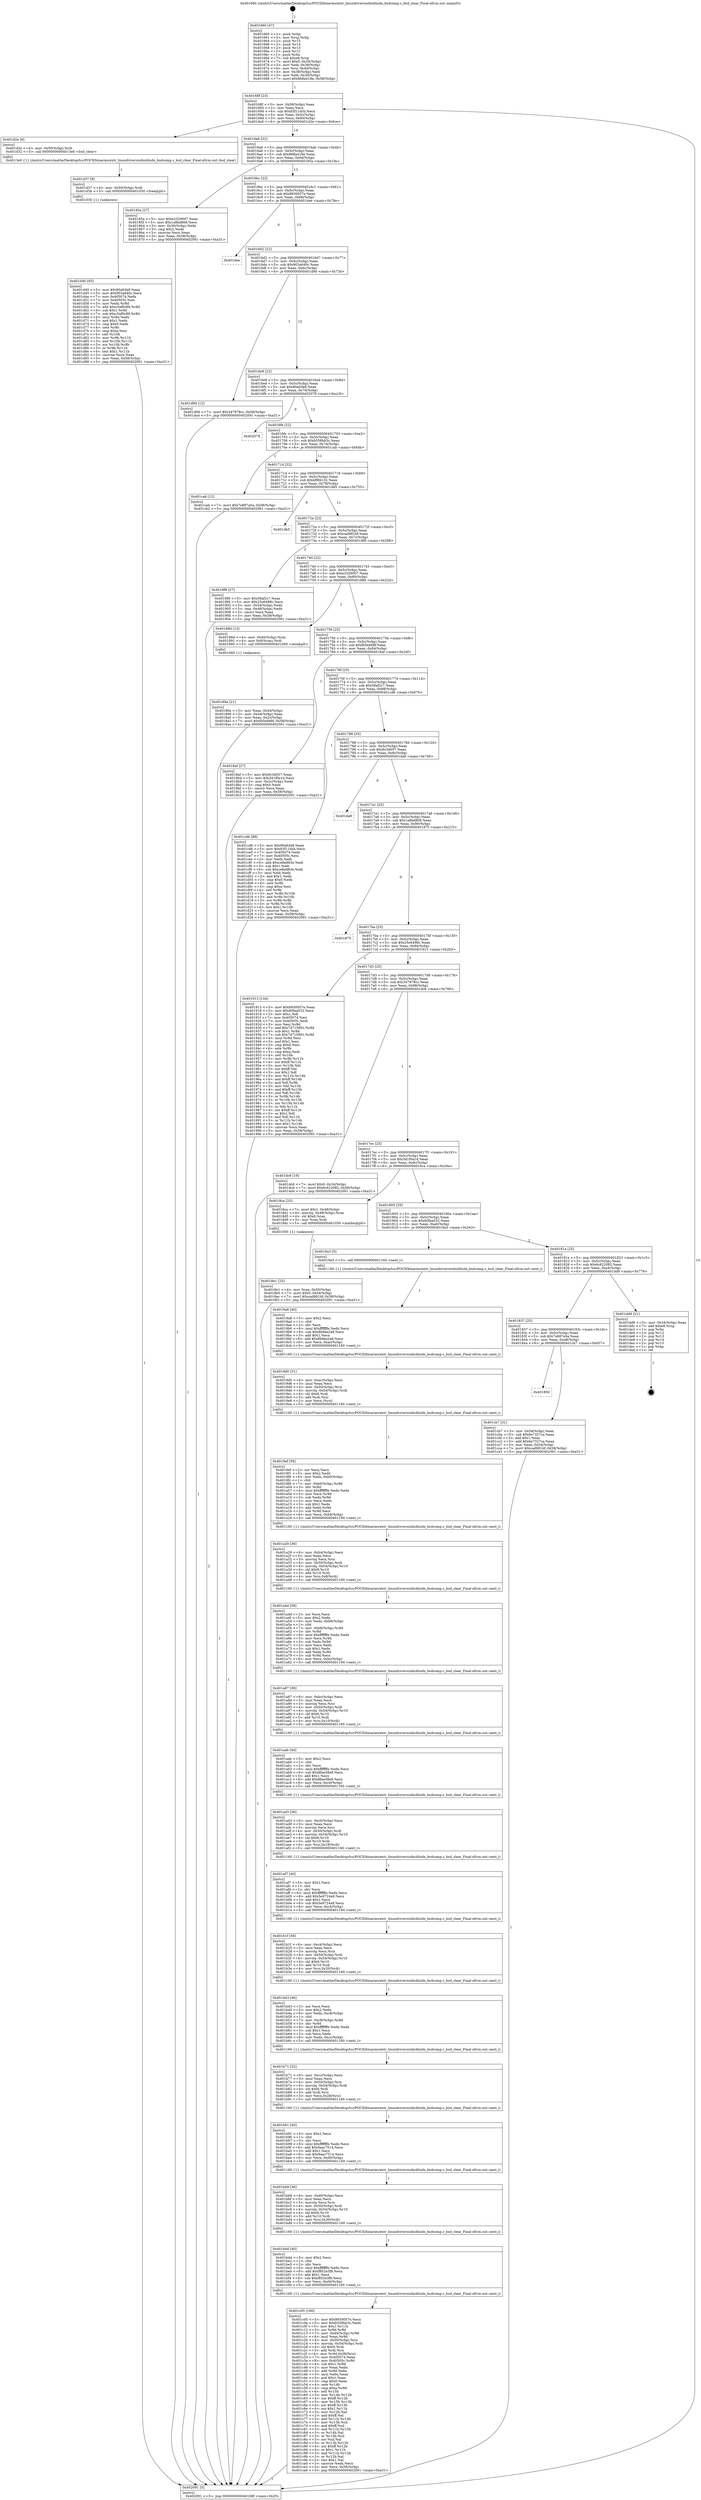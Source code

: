 digraph "0x401660" {
  label = "0x401660 (/mnt/c/Users/mathe/Desktop/tcc/POCII/binaries/extr_linuxdriversisdni4lisdn_bsdcomp.c_bsd_clear_Final-ollvm.out::main(0))"
  labelloc = "t"
  node[shape=record]

  Entry [label="",width=0.3,height=0.3,shape=circle,fillcolor=black,style=filled]
  "0x40168f" [label="{
     0x40168f [23]\l
     | [instrs]\l
     &nbsp;&nbsp;0x40168f \<+3\>: mov -0x58(%rbp),%eax\l
     &nbsp;&nbsp;0x401692 \<+2\>: mov %eax,%ecx\l
     &nbsp;&nbsp;0x401694 \<+6\>: sub $0x83f11dcb,%ecx\l
     &nbsp;&nbsp;0x40169a \<+3\>: mov %eax,-0x5c(%rbp)\l
     &nbsp;&nbsp;0x40169d \<+3\>: mov %ecx,-0x60(%rbp)\l
     &nbsp;&nbsp;0x4016a0 \<+6\>: je 0000000000401d2e \<main+0x6ce\>\l
  }"]
  "0x401d2e" [label="{
     0x401d2e [9]\l
     | [instrs]\l
     &nbsp;&nbsp;0x401d2e \<+4\>: mov -0x50(%rbp),%rdi\l
     &nbsp;&nbsp;0x401d32 \<+5\>: call 00000000004013e0 \<bsd_clear\>\l
     | [calls]\l
     &nbsp;&nbsp;0x4013e0 \{1\} (/mnt/c/Users/mathe/Desktop/tcc/POCII/binaries/extr_linuxdriversisdni4lisdn_bsdcomp.c_bsd_clear_Final-ollvm.out::bsd_clear)\l
  }"]
  "0x4016a6" [label="{
     0x4016a6 [22]\l
     | [instrs]\l
     &nbsp;&nbsp;0x4016a6 \<+5\>: jmp 00000000004016ab \<main+0x4b\>\l
     &nbsp;&nbsp;0x4016ab \<+3\>: mov -0x5c(%rbp),%eax\l
     &nbsp;&nbsp;0x4016ae \<+5\>: sub $0x868a418e,%eax\l
     &nbsp;&nbsp;0x4016b3 \<+3\>: mov %eax,-0x64(%rbp)\l
     &nbsp;&nbsp;0x4016b6 \<+6\>: je 000000000040185a \<main+0x1fa\>\l
  }"]
  Exit [label="",width=0.3,height=0.3,shape=circle,fillcolor=black,style=filled,peripheries=2]
  "0x40185a" [label="{
     0x40185a [27]\l
     | [instrs]\l
     &nbsp;&nbsp;0x40185a \<+5\>: mov $0xe2329007,%eax\l
     &nbsp;&nbsp;0x40185f \<+5\>: mov $0x1a8bd808,%ecx\l
     &nbsp;&nbsp;0x401864 \<+3\>: mov -0x30(%rbp),%edx\l
     &nbsp;&nbsp;0x401867 \<+3\>: cmp $0x2,%edx\l
     &nbsp;&nbsp;0x40186a \<+3\>: cmovne %ecx,%eax\l
     &nbsp;&nbsp;0x40186d \<+3\>: mov %eax,-0x58(%rbp)\l
     &nbsp;&nbsp;0x401870 \<+5\>: jmp 0000000000402091 \<main+0xa31\>\l
  }"]
  "0x4016bc" [label="{
     0x4016bc [22]\l
     | [instrs]\l
     &nbsp;&nbsp;0x4016bc \<+5\>: jmp 00000000004016c1 \<main+0x61\>\l
     &nbsp;&nbsp;0x4016c1 \<+3\>: mov -0x5c(%rbp),%eax\l
     &nbsp;&nbsp;0x4016c4 \<+5\>: sub $0x8930057e,%eax\l
     &nbsp;&nbsp;0x4016c9 \<+3\>: mov %eax,-0x68(%rbp)\l
     &nbsp;&nbsp;0x4016cc \<+6\>: je 0000000000401dee \<main+0x78e\>\l
  }"]
  "0x402091" [label="{
     0x402091 [5]\l
     | [instrs]\l
     &nbsp;&nbsp;0x402091 \<+5\>: jmp 000000000040168f \<main+0x2f\>\l
  }"]
  "0x401660" [label="{
     0x401660 [47]\l
     | [instrs]\l
     &nbsp;&nbsp;0x401660 \<+1\>: push %rbp\l
     &nbsp;&nbsp;0x401661 \<+3\>: mov %rsp,%rbp\l
     &nbsp;&nbsp;0x401664 \<+2\>: push %r15\l
     &nbsp;&nbsp;0x401666 \<+2\>: push %r14\l
     &nbsp;&nbsp;0x401668 \<+2\>: push %r13\l
     &nbsp;&nbsp;0x40166a \<+2\>: push %r12\l
     &nbsp;&nbsp;0x40166c \<+1\>: push %rbx\l
     &nbsp;&nbsp;0x40166d \<+7\>: sub $0xe8,%rsp\l
     &nbsp;&nbsp;0x401674 \<+7\>: movl $0x0,-0x34(%rbp)\l
     &nbsp;&nbsp;0x40167b \<+3\>: mov %edi,-0x38(%rbp)\l
     &nbsp;&nbsp;0x40167e \<+4\>: mov %rsi,-0x40(%rbp)\l
     &nbsp;&nbsp;0x401682 \<+3\>: mov -0x38(%rbp),%edi\l
     &nbsp;&nbsp;0x401685 \<+3\>: mov %edi,-0x30(%rbp)\l
     &nbsp;&nbsp;0x401688 \<+7\>: movl $0x868a418e,-0x58(%rbp)\l
  }"]
  "0x401d40" [label="{
     0x401d40 [93]\l
     | [instrs]\l
     &nbsp;&nbsp;0x401d40 \<+5\>: mov $0x90afcfa9,%eax\l
     &nbsp;&nbsp;0x401d45 \<+5\>: mov $0x903a640c,%ecx\l
     &nbsp;&nbsp;0x401d4a \<+7\>: mov 0x405074,%edx\l
     &nbsp;&nbsp;0x401d51 \<+7\>: mov 0x40505c,%esi\l
     &nbsp;&nbsp;0x401d58 \<+3\>: mov %edx,%r8d\l
     &nbsp;&nbsp;0x401d5b \<+7\>: add $0xc5af0c89,%r8d\l
     &nbsp;&nbsp;0x401d62 \<+4\>: sub $0x1,%r8d\l
     &nbsp;&nbsp;0x401d66 \<+7\>: sub $0xc5af0c89,%r8d\l
     &nbsp;&nbsp;0x401d6d \<+4\>: imul %r8d,%edx\l
     &nbsp;&nbsp;0x401d71 \<+3\>: and $0x1,%edx\l
     &nbsp;&nbsp;0x401d74 \<+3\>: cmp $0x0,%edx\l
     &nbsp;&nbsp;0x401d77 \<+4\>: sete %r9b\l
     &nbsp;&nbsp;0x401d7b \<+3\>: cmp $0xa,%esi\l
     &nbsp;&nbsp;0x401d7e \<+4\>: setl %r10b\l
     &nbsp;&nbsp;0x401d82 \<+3\>: mov %r9b,%r11b\l
     &nbsp;&nbsp;0x401d85 \<+3\>: and %r10b,%r11b\l
     &nbsp;&nbsp;0x401d88 \<+3\>: xor %r10b,%r9b\l
     &nbsp;&nbsp;0x401d8b \<+3\>: or %r9b,%r11b\l
     &nbsp;&nbsp;0x401d8e \<+4\>: test $0x1,%r11b\l
     &nbsp;&nbsp;0x401d92 \<+3\>: cmovne %ecx,%eax\l
     &nbsp;&nbsp;0x401d95 \<+3\>: mov %eax,-0x58(%rbp)\l
     &nbsp;&nbsp;0x401d98 \<+5\>: jmp 0000000000402091 \<main+0xa31\>\l
  }"]
  "0x401dee" [label="{
     0x401dee\l
  }", style=dashed]
  "0x4016d2" [label="{
     0x4016d2 [22]\l
     | [instrs]\l
     &nbsp;&nbsp;0x4016d2 \<+5\>: jmp 00000000004016d7 \<main+0x77\>\l
     &nbsp;&nbsp;0x4016d7 \<+3\>: mov -0x5c(%rbp),%eax\l
     &nbsp;&nbsp;0x4016da \<+5\>: sub $0x903a640c,%eax\l
     &nbsp;&nbsp;0x4016df \<+3\>: mov %eax,-0x6c(%rbp)\l
     &nbsp;&nbsp;0x4016e2 \<+6\>: je 0000000000401d9d \<main+0x73d\>\l
  }"]
  "0x401d37" [label="{
     0x401d37 [9]\l
     | [instrs]\l
     &nbsp;&nbsp;0x401d37 \<+4\>: mov -0x50(%rbp),%rdi\l
     &nbsp;&nbsp;0x401d3b \<+5\>: call 0000000000401030 \<free@plt\>\l
     | [calls]\l
     &nbsp;&nbsp;0x401030 \{1\} (unknown)\l
  }"]
  "0x401d9d" [label="{
     0x401d9d [12]\l
     | [instrs]\l
     &nbsp;&nbsp;0x401d9d \<+7\>: movl $0x347978cc,-0x58(%rbp)\l
     &nbsp;&nbsp;0x401da4 \<+5\>: jmp 0000000000402091 \<main+0xa31\>\l
  }"]
  "0x4016e8" [label="{
     0x4016e8 [22]\l
     | [instrs]\l
     &nbsp;&nbsp;0x4016e8 \<+5\>: jmp 00000000004016ed \<main+0x8d\>\l
     &nbsp;&nbsp;0x4016ed \<+3\>: mov -0x5c(%rbp),%eax\l
     &nbsp;&nbsp;0x4016f0 \<+5\>: sub $0x90afcfa9,%eax\l
     &nbsp;&nbsp;0x4016f5 \<+3\>: mov %eax,-0x70(%rbp)\l
     &nbsp;&nbsp;0x4016f8 \<+6\>: je 0000000000402078 \<main+0xa18\>\l
  }"]
  "0x401850" [label="{
     0x401850\l
  }", style=dashed]
  "0x402078" [label="{
     0x402078\l
  }", style=dashed]
  "0x4016fe" [label="{
     0x4016fe [22]\l
     | [instrs]\l
     &nbsp;&nbsp;0x4016fe \<+5\>: jmp 0000000000401703 \<main+0xa3\>\l
     &nbsp;&nbsp;0x401703 \<+3\>: mov -0x5c(%rbp),%eax\l
     &nbsp;&nbsp;0x401706 \<+5\>: sub $0xb558bb3c,%eax\l
     &nbsp;&nbsp;0x40170b \<+3\>: mov %eax,-0x74(%rbp)\l
     &nbsp;&nbsp;0x40170e \<+6\>: je 0000000000401cab \<main+0x64b\>\l
  }"]
  "0x401cb7" [label="{
     0x401cb7 [31]\l
     | [instrs]\l
     &nbsp;&nbsp;0x401cb7 \<+3\>: mov -0x54(%rbp),%eax\l
     &nbsp;&nbsp;0x401cba \<+5\>: sub $0x6e7327ca,%eax\l
     &nbsp;&nbsp;0x401cbf \<+3\>: add $0x1,%eax\l
     &nbsp;&nbsp;0x401cc2 \<+5\>: add $0x6e7327ca,%eax\l
     &nbsp;&nbsp;0x401cc7 \<+3\>: mov %eax,-0x54(%rbp)\l
     &nbsp;&nbsp;0x401cca \<+7\>: movl $0xcad981bf,-0x58(%rbp)\l
     &nbsp;&nbsp;0x401cd1 \<+5\>: jmp 0000000000402091 \<main+0xa31\>\l
  }"]
  "0x401cab" [label="{
     0x401cab [12]\l
     | [instrs]\l
     &nbsp;&nbsp;0x401cab \<+7\>: movl $0x7e887a5a,-0x58(%rbp)\l
     &nbsp;&nbsp;0x401cb2 \<+5\>: jmp 0000000000402091 \<main+0xa31\>\l
  }"]
  "0x401714" [label="{
     0x401714 [22]\l
     | [instrs]\l
     &nbsp;&nbsp;0x401714 \<+5\>: jmp 0000000000401719 \<main+0xb9\>\l
     &nbsp;&nbsp;0x401719 \<+3\>: mov -0x5c(%rbp),%eax\l
     &nbsp;&nbsp;0x40171c \<+5\>: sub $0xbf9fd132,%eax\l
     &nbsp;&nbsp;0x401721 \<+3\>: mov %eax,-0x78(%rbp)\l
     &nbsp;&nbsp;0x401724 \<+6\>: je 0000000000401db5 \<main+0x755\>\l
  }"]
  "0x401837" [label="{
     0x401837 [25]\l
     | [instrs]\l
     &nbsp;&nbsp;0x401837 \<+5\>: jmp 000000000040183c \<main+0x1dc\>\l
     &nbsp;&nbsp;0x40183c \<+3\>: mov -0x5c(%rbp),%eax\l
     &nbsp;&nbsp;0x40183f \<+5\>: sub $0x7e887a5a,%eax\l
     &nbsp;&nbsp;0x401844 \<+6\>: mov %eax,-0xa8(%rbp)\l
     &nbsp;&nbsp;0x40184a \<+6\>: je 0000000000401cb7 \<main+0x657\>\l
  }"]
  "0x401db5" [label="{
     0x401db5\l
  }", style=dashed]
  "0x40172a" [label="{
     0x40172a [22]\l
     | [instrs]\l
     &nbsp;&nbsp;0x40172a \<+5\>: jmp 000000000040172f \<main+0xcf\>\l
     &nbsp;&nbsp;0x40172f \<+3\>: mov -0x5c(%rbp),%eax\l
     &nbsp;&nbsp;0x401732 \<+5\>: sub $0xcad981bf,%eax\l
     &nbsp;&nbsp;0x401737 \<+3\>: mov %eax,-0x7c(%rbp)\l
     &nbsp;&nbsp;0x40173a \<+6\>: je 00000000004018f8 \<main+0x298\>\l
  }"]
  "0x401dd9" [label="{
     0x401dd9 [21]\l
     | [instrs]\l
     &nbsp;&nbsp;0x401dd9 \<+3\>: mov -0x34(%rbp),%eax\l
     &nbsp;&nbsp;0x401ddc \<+7\>: add $0xe8,%rsp\l
     &nbsp;&nbsp;0x401de3 \<+1\>: pop %rbx\l
     &nbsp;&nbsp;0x401de4 \<+2\>: pop %r12\l
     &nbsp;&nbsp;0x401de6 \<+2\>: pop %r13\l
     &nbsp;&nbsp;0x401de8 \<+2\>: pop %r14\l
     &nbsp;&nbsp;0x401dea \<+2\>: pop %r15\l
     &nbsp;&nbsp;0x401dec \<+1\>: pop %rbp\l
     &nbsp;&nbsp;0x401ded \<+1\>: ret\l
  }"]
  "0x4018f8" [label="{
     0x4018f8 [27]\l
     | [instrs]\l
     &nbsp;&nbsp;0x4018f8 \<+5\>: mov $0x58af2c7,%eax\l
     &nbsp;&nbsp;0x4018fd \<+5\>: mov $0x25e6498c,%ecx\l
     &nbsp;&nbsp;0x401902 \<+3\>: mov -0x54(%rbp),%edx\l
     &nbsp;&nbsp;0x401905 \<+3\>: cmp -0x48(%rbp),%edx\l
     &nbsp;&nbsp;0x401908 \<+3\>: cmovl %ecx,%eax\l
     &nbsp;&nbsp;0x40190b \<+3\>: mov %eax,-0x58(%rbp)\l
     &nbsp;&nbsp;0x40190e \<+5\>: jmp 0000000000402091 \<main+0xa31\>\l
  }"]
  "0x401740" [label="{
     0x401740 [22]\l
     | [instrs]\l
     &nbsp;&nbsp;0x401740 \<+5\>: jmp 0000000000401745 \<main+0xe5\>\l
     &nbsp;&nbsp;0x401745 \<+3\>: mov -0x5c(%rbp),%eax\l
     &nbsp;&nbsp;0x401748 \<+5\>: sub $0xe2329007,%eax\l
     &nbsp;&nbsp;0x40174d \<+3\>: mov %eax,-0x80(%rbp)\l
     &nbsp;&nbsp;0x401750 \<+6\>: je 000000000040188d \<main+0x22d\>\l
  }"]
  "0x401c05" [label="{
     0x401c05 [166]\l
     | [instrs]\l
     &nbsp;&nbsp;0x401c05 \<+5\>: mov $0x8930057e,%ecx\l
     &nbsp;&nbsp;0x401c0a \<+5\>: mov $0xb558bb3c,%edx\l
     &nbsp;&nbsp;0x401c0f \<+3\>: mov $0x1,%r11b\l
     &nbsp;&nbsp;0x401c12 \<+3\>: xor %r8d,%r8d\l
     &nbsp;&nbsp;0x401c15 \<+7\>: mov -0xd4(%rbp),%r9d\l
     &nbsp;&nbsp;0x401c1c \<+4\>: imul %eax,%r9d\l
     &nbsp;&nbsp;0x401c20 \<+4\>: mov -0x50(%rbp),%rsi\l
     &nbsp;&nbsp;0x401c24 \<+4\>: movslq -0x54(%rbp),%rdi\l
     &nbsp;&nbsp;0x401c28 \<+4\>: shl $0x6,%rdi\l
     &nbsp;&nbsp;0x401c2c \<+3\>: add %rdi,%rsi\l
     &nbsp;&nbsp;0x401c2f \<+4\>: mov %r9d,0x38(%rsi)\l
     &nbsp;&nbsp;0x401c33 \<+7\>: mov 0x405074,%eax\l
     &nbsp;&nbsp;0x401c3a \<+8\>: mov 0x40505c,%r9d\l
     &nbsp;&nbsp;0x401c42 \<+4\>: sub $0x1,%r8d\l
     &nbsp;&nbsp;0x401c46 \<+2\>: mov %eax,%ebx\l
     &nbsp;&nbsp;0x401c48 \<+3\>: add %r8d,%ebx\l
     &nbsp;&nbsp;0x401c4b \<+3\>: imul %ebx,%eax\l
     &nbsp;&nbsp;0x401c4e \<+3\>: and $0x1,%eax\l
     &nbsp;&nbsp;0x401c51 \<+3\>: cmp $0x0,%eax\l
     &nbsp;&nbsp;0x401c54 \<+4\>: sete %r14b\l
     &nbsp;&nbsp;0x401c58 \<+4\>: cmp $0xa,%r9d\l
     &nbsp;&nbsp;0x401c5c \<+4\>: setl %r15b\l
     &nbsp;&nbsp;0x401c60 \<+3\>: mov %r14b,%r12b\l
     &nbsp;&nbsp;0x401c63 \<+4\>: xor $0xff,%r12b\l
     &nbsp;&nbsp;0x401c67 \<+3\>: mov %r15b,%r13b\l
     &nbsp;&nbsp;0x401c6a \<+4\>: xor $0xff,%r13b\l
     &nbsp;&nbsp;0x401c6e \<+4\>: xor $0x1,%r11b\l
     &nbsp;&nbsp;0x401c72 \<+3\>: mov %r12b,%al\l
     &nbsp;&nbsp;0x401c75 \<+2\>: and $0xff,%al\l
     &nbsp;&nbsp;0x401c77 \<+3\>: and %r11b,%r14b\l
     &nbsp;&nbsp;0x401c7a \<+3\>: mov %r13b,%sil\l
     &nbsp;&nbsp;0x401c7d \<+4\>: and $0xff,%sil\l
     &nbsp;&nbsp;0x401c81 \<+3\>: and %r11b,%r15b\l
     &nbsp;&nbsp;0x401c84 \<+3\>: or %r14b,%al\l
     &nbsp;&nbsp;0x401c87 \<+3\>: or %r15b,%sil\l
     &nbsp;&nbsp;0x401c8a \<+3\>: xor %sil,%al\l
     &nbsp;&nbsp;0x401c8d \<+3\>: or %r13b,%r12b\l
     &nbsp;&nbsp;0x401c90 \<+4\>: xor $0xff,%r12b\l
     &nbsp;&nbsp;0x401c94 \<+4\>: or $0x1,%r11b\l
     &nbsp;&nbsp;0x401c98 \<+3\>: and %r11b,%r12b\l
     &nbsp;&nbsp;0x401c9b \<+3\>: or %r12b,%al\l
     &nbsp;&nbsp;0x401c9e \<+2\>: test $0x1,%al\l
     &nbsp;&nbsp;0x401ca0 \<+3\>: cmovne %edx,%ecx\l
     &nbsp;&nbsp;0x401ca3 \<+3\>: mov %ecx,-0x58(%rbp)\l
     &nbsp;&nbsp;0x401ca6 \<+5\>: jmp 0000000000402091 \<main+0xa31\>\l
  }"]
  "0x40188d" [label="{
     0x40188d [13]\l
     | [instrs]\l
     &nbsp;&nbsp;0x40188d \<+4\>: mov -0x40(%rbp),%rax\l
     &nbsp;&nbsp;0x401891 \<+4\>: mov 0x8(%rax),%rdi\l
     &nbsp;&nbsp;0x401895 \<+5\>: call 0000000000401060 \<atoi@plt\>\l
     | [calls]\l
     &nbsp;&nbsp;0x401060 \{1\} (unknown)\l
  }"]
  "0x401756" [label="{
     0x401756 [25]\l
     | [instrs]\l
     &nbsp;&nbsp;0x401756 \<+5\>: jmp 000000000040175b \<main+0xfb\>\l
     &nbsp;&nbsp;0x40175b \<+3\>: mov -0x5c(%rbp),%eax\l
     &nbsp;&nbsp;0x40175e \<+5\>: sub $0xfb5eb68f,%eax\l
     &nbsp;&nbsp;0x401763 \<+6\>: mov %eax,-0x84(%rbp)\l
     &nbsp;&nbsp;0x401769 \<+6\>: je 00000000004018af \<main+0x24f\>\l
  }"]
  "0x40189a" [label="{
     0x40189a [21]\l
     | [instrs]\l
     &nbsp;&nbsp;0x40189a \<+3\>: mov %eax,-0x44(%rbp)\l
     &nbsp;&nbsp;0x40189d \<+3\>: mov -0x44(%rbp),%eax\l
     &nbsp;&nbsp;0x4018a0 \<+3\>: mov %eax,-0x2c(%rbp)\l
     &nbsp;&nbsp;0x4018a3 \<+7\>: movl $0xfb5eb68f,-0x58(%rbp)\l
     &nbsp;&nbsp;0x4018aa \<+5\>: jmp 0000000000402091 \<main+0xa31\>\l
  }"]
  "0x401bdd" [label="{
     0x401bdd [40]\l
     | [instrs]\l
     &nbsp;&nbsp;0x401bdd \<+5\>: mov $0x2,%ecx\l
     &nbsp;&nbsp;0x401be2 \<+1\>: cltd\l
     &nbsp;&nbsp;0x401be3 \<+2\>: idiv %ecx\l
     &nbsp;&nbsp;0x401be5 \<+6\>: imul $0xfffffffe,%edx,%ecx\l
     &nbsp;&nbsp;0x401beb \<+6\>: add $0xf852e3f9,%ecx\l
     &nbsp;&nbsp;0x401bf1 \<+3\>: add $0x1,%ecx\l
     &nbsp;&nbsp;0x401bf4 \<+6\>: sub $0xf852e3f9,%ecx\l
     &nbsp;&nbsp;0x401bfa \<+6\>: mov %ecx,-0xd4(%rbp)\l
     &nbsp;&nbsp;0x401c00 \<+5\>: call 0000000000401160 \<next_i\>\l
     | [calls]\l
     &nbsp;&nbsp;0x401160 \{1\} (/mnt/c/Users/mathe/Desktop/tcc/POCII/binaries/extr_linuxdriversisdni4lisdn_bsdcomp.c_bsd_clear_Final-ollvm.out::next_i)\l
  }"]
  "0x4018af" [label="{
     0x4018af [27]\l
     | [instrs]\l
     &nbsp;&nbsp;0x4018af \<+5\>: mov $0x9c3d057,%eax\l
     &nbsp;&nbsp;0x4018b4 \<+5\>: mov $0x3d1f0a1d,%ecx\l
     &nbsp;&nbsp;0x4018b9 \<+3\>: mov -0x2c(%rbp),%edx\l
     &nbsp;&nbsp;0x4018bc \<+3\>: cmp $0x0,%edx\l
     &nbsp;&nbsp;0x4018bf \<+3\>: cmove %ecx,%eax\l
     &nbsp;&nbsp;0x4018c2 \<+3\>: mov %eax,-0x58(%rbp)\l
     &nbsp;&nbsp;0x4018c5 \<+5\>: jmp 0000000000402091 \<main+0xa31\>\l
  }"]
  "0x40176f" [label="{
     0x40176f [25]\l
     | [instrs]\l
     &nbsp;&nbsp;0x40176f \<+5\>: jmp 0000000000401774 \<main+0x114\>\l
     &nbsp;&nbsp;0x401774 \<+3\>: mov -0x5c(%rbp),%eax\l
     &nbsp;&nbsp;0x401777 \<+5\>: sub $0x58af2c7,%eax\l
     &nbsp;&nbsp;0x40177c \<+6\>: mov %eax,-0x88(%rbp)\l
     &nbsp;&nbsp;0x401782 \<+6\>: je 0000000000401cd6 \<main+0x676\>\l
  }"]
  "0x401bb9" [label="{
     0x401bb9 [36]\l
     | [instrs]\l
     &nbsp;&nbsp;0x401bb9 \<+6\>: mov -0xd0(%rbp),%ecx\l
     &nbsp;&nbsp;0x401bbf \<+3\>: imul %eax,%ecx\l
     &nbsp;&nbsp;0x401bc2 \<+3\>: movslq %ecx,%rsi\l
     &nbsp;&nbsp;0x401bc5 \<+4\>: mov -0x50(%rbp),%rdi\l
     &nbsp;&nbsp;0x401bc9 \<+4\>: movslq -0x54(%rbp),%r10\l
     &nbsp;&nbsp;0x401bcd \<+4\>: shl $0x6,%r10\l
     &nbsp;&nbsp;0x401bd1 \<+3\>: add %r10,%rdi\l
     &nbsp;&nbsp;0x401bd4 \<+4\>: mov %rsi,0x30(%rdi)\l
     &nbsp;&nbsp;0x401bd8 \<+5\>: call 0000000000401160 \<next_i\>\l
     | [calls]\l
     &nbsp;&nbsp;0x401160 \{1\} (/mnt/c/Users/mathe/Desktop/tcc/POCII/binaries/extr_linuxdriversisdni4lisdn_bsdcomp.c_bsd_clear_Final-ollvm.out::next_i)\l
  }"]
  "0x401cd6" [label="{
     0x401cd6 [88]\l
     | [instrs]\l
     &nbsp;&nbsp;0x401cd6 \<+5\>: mov $0x90afcfa9,%eax\l
     &nbsp;&nbsp;0x401cdb \<+5\>: mov $0x83f11dcb,%ecx\l
     &nbsp;&nbsp;0x401ce0 \<+7\>: mov 0x405074,%edx\l
     &nbsp;&nbsp;0x401ce7 \<+7\>: mov 0x40505c,%esi\l
     &nbsp;&nbsp;0x401cee \<+2\>: mov %edx,%edi\l
     &nbsp;&nbsp;0x401cf0 \<+6\>: add $0xce8e883e,%edi\l
     &nbsp;&nbsp;0x401cf6 \<+3\>: sub $0x1,%edi\l
     &nbsp;&nbsp;0x401cf9 \<+6\>: sub $0xce8e883e,%edi\l
     &nbsp;&nbsp;0x401cff \<+3\>: imul %edi,%edx\l
     &nbsp;&nbsp;0x401d02 \<+3\>: and $0x1,%edx\l
     &nbsp;&nbsp;0x401d05 \<+3\>: cmp $0x0,%edx\l
     &nbsp;&nbsp;0x401d08 \<+4\>: sete %r8b\l
     &nbsp;&nbsp;0x401d0c \<+3\>: cmp $0xa,%esi\l
     &nbsp;&nbsp;0x401d0f \<+4\>: setl %r9b\l
     &nbsp;&nbsp;0x401d13 \<+3\>: mov %r8b,%r10b\l
     &nbsp;&nbsp;0x401d16 \<+3\>: and %r9b,%r10b\l
     &nbsp;&nbsp;0x401d19 \<+3\>: xor %r9b,%r8b\l
     &nbsp;&nbsp;0x401d1c \<+3\>: or %r8b,%r10b\l
     &nbsp;&nbsp;0x401d1f \<+4\>: test $0x1,%r10b\l
     &nbsp;&nbsp;0x401d23 \<+3\>: cmovne %ecx,%eax\l
     &nbsp;&nbsp;0x401d26 \<+3\>: mov %eax,-0x58(%rbp)\l
     &nbsp;&nbsp;0x401d29 \<+5\>: jmp 0000000000402091 \<main+0xa31\>\l
  }"]
  "0x401788" [label="{
     0x401788 [25]\l
     | [instrs]\l
     &nbsp;&nbsp;0x401788 \<+5\>: jmp 000000000040178d \<main+0x12d\>\l
     &nbsp;&nbsp;0x40178d \<+3\>: mov -0x5c(%rbp),%eax\l
     &nbsp;&nbsp;0x401790 \<+5\>: sub $0x9c3d057,%eax\l
     &nbsp;&nbsp;0x401795 \<+6\>: mov %eax,-0x8c(%rbp)\l
     &nbsp;&nbsp;0x40179b \<+6\>: je 0000000000401da9 \<main+0x749\>\l
  }"]
  "0x401b91" [label="{
     0x401b91 [40]\l
     | [instrs]\l
     &nbsp;&nbsp;0x401b91 \<+5\>: mov $0x2,%ecx\l
     &nbsp;&nbsp;0x401b96 \<+1\>: cltd\l
     &nbsp;&nbsp;0x401b97 \<+2\>: idiv %ecx\l
     &nbsp;&nbsp;0x401b99 \<+6\>: imul $0xfffffffe,%edx,%ecx\l
     &nbsp;&nbsp;0x401b9f \<+6\>: add $0x9aac7514,%ecx\l
     &nbsp;&nbsp;0x401ba5 \<+3\>: add $0x1,%ecx\l
     &nbsp;&nbsp;0x401ba8 \<+6\>: sub $0x9aac7514,%ecx\l
     &nbsp;&nbsp;0x401bae \<+6\>: mov %ecx,-0xd0(%rbp)\l
     &nbsp;&nbsp;0x401bb4 \<+5\>: call 0000000000401160 \<next_i\>\l
     | [calls]\l
     &nbsp;&nbsp;0x401160 \{1\} (/mnt/c/Users/mathe/Desktop/tcc/POCII/binaries/extr_linuxdriversisdni4lisdn_bsdcomp.c_bsd_clear_Final-ollvm.out::next_i)\l
  }"]
  "0x401da9" [label="{
     0x401da9\l
  }", style=dashed]
  "0x4017a1" [label="{
     0x4017a1 [25]\l
     | [instrs]\l
     &nbsp;&nbsp;0x4017a1 \<+5\>: jmp 00000000004017a6 \<main+0x146\>\l
     &nbsp;&nbsp;0x4017a6 \<+3\>: mov -0x5c(%rbp),%eax\l
     &nbsp;&nbsp;0x4017a9 \<+5\>: sub $0x1a8bd808,%eax\l
     &nbsp;&nbsp;0x4017ae \<+6\>: mov %eax,-0x90(%rbp)\l
     &nbsp;&nbsp;0x4017b4 \<+6\>: je 0000000000401875 \<main+0x215\>\l
  }"]
  "0x401b71" [label="{
     0x401b71 [32]\l
     | [instrs]\l
     &nbsp;&nbsp;0x401b71 \<+6\>: mov -0xcc(%rbp),%ecx\l
     &nbsp;&nbsp;0x401b77 \<+3\>: imul %eax,%ecx\l
     &nbsp;&nbsp;0x401b7a \<+4\>: mov -0x50(%rbp),%rsi\l
     &nbsp;&nbsp;0x401b7e \<+4\>: movslq -0x54(%rbp),%rdi\l
     &nbsp;&nbsp;0x401b82 \<+4\>: shl $0x6,%rdi\l
     &nbsp;&nbsp;0x401b86 \<+3\>: add %rdi,%rsi\l
     &nbsp;&nbsp;0x401b89 \<+3\>: mov %ecx,0x28(%rsi)\l
     &nbsp;&nbsp;0x401b8c \<+5\>: call 0000000000401160 \<next_i\>\l
     | [calls]\l
     &nbsp;&nbsp;0x401160 \{1\} (/mnt/c/Users/mathe/Desktop/tcc/POCII/binaries/extr_linuxdriversisdni4lisdn_bsdcomp.c_bsd_clear_Final-ollvm.out::next_i)\l
  }"]
  "0x401875" [label="{
     0x401875\l
  }", style=dashed]
  "0x4017ba" [label="{
     0x4017ba [25]\l
     | [instrs]\l
     &nbsp;&nbsp;0x4017ba \<+5\>: jmp 00000000004017bf \<main+0x15f\>\l
     &nbsp;&nbsp;0x4017bf \<+3\>: mov -0x5c(%rbp),%eax\l
     &nbsp;&nbsp;0x4017c2 \<+5\>: sub $0x25e6498c,%eax\l
     &nbsp;&nbsp;0x4017c7 \<+6\>: mov %eax,-0x94(%rbp)\l
     &nbsp;&nbsp;0x4017cd \<+6\>: je 0000000000401913 \<main+0x2b3\>\l
  }"]
  "0x401b43" [label="{
     0x401b43 [46]\l
     | [instrs]\l
     &nbsp;&nbsp;0x401b43 \<+2\>: xor %ecx,%ecx\l
     &nbsp;&nbsp;0x401b45 \<+5\>: mov $0x2,%edx\l
     &nbsp;&nbsp;0x401b4a \<+6\>: mov %edx,-0xc8(%rbp)\l
     &nbsp;&nbsp;0x401b50 \<+1\>: cltd\l
     &nbsp;&nbsp;0x401b51 \<+7\>: mov -0xc8(%rbp),%r8d\l
     &nbsp;&nbsp;0x401b58 \<+3\>: idiv %r8d\l
     &nbsp;&nbsp;0x401b5b \<+6\>: imul $0xfffffffe,%edx,%edx\l
     &nbsp;&nbsp;0x401b61 \<+3\>: sub $0x1,%ecx\l
     &nbsp;&nbsp;0x401b64 \<+2\>: sub %ecx,%edx\l
     &nbsp;&nbsp;0x401b66 \<+6\>: mov %edx,-0xcc(%rbp)\l
     &nbsp;&nbsp;0x401b6c \<+5\>: call 0000000000401160 \<next_i\>\l
     | [calls]\l
     &nbsp;&nbsp;0x401160 \{1\} (/mnt/c/Users/mathe/Desktop/tcc/POCII/binaries/extr_linuxdriversisdni4lisdn_bsdcomp.c_bsd_clear_Final-ollvm.out::next_i)\l
  }"]
  "0x401913" [label="{
     0x401913 [144]\l
     | [instrs]\l
     &nbsp;&nbsp;0x401913 \<+5\>: mov $0x8930057e,%eax\l
     &nbsp;&nbsp;0x401918 \<+5\>: mov $0x60faa532,%ecx\l
     &nbsp;&nbsp;0x40191d \<+2\>: mov $0x1,%dl\l
     &nbsp;&nbsp;0x40191f \<+7\>: mov 0x405074,%esi\l
     &nbsp;&nbsp;0x401926 \<+7\>: mov 0x40505c,%edi\l
     &nbsp;&nbsp;0x40192d \<+3\>: mov %esi,%r8d\l
     &nbsp;&nbsp;0x401930 \<+7\>: add $0x7d715891,%r8d\l
     &nbsp;&nbsp;0x401937 \<+4\>: sub $0x1,%r8d\l
     &nbsp;&nbsp;0x40193b \<+7\>: sub $0x7d715891,%r8d\l
     &nbsp;&nbsp;0x401942 \<+4\>: imul %r8d,%esi\l
     &nbsp;&nbsp;0x401946 \<+3\>: and $0x1,%esi\l
     &nbsp;&nbsp;0x401949 \<+3\>: cmp $0x0,%esi\l
     &nbsp;&nbsp;0x40194c \<+4\>: sete %r9b\l
     &nbsp;&nbsp;0x401950 \<+3\>: cmp $0xa,%edi\l
     &nbsp;&nbsp;0x401953 \<+4\>: setl %r10b\l
     &nbsp;&nbsp;0x401957 \<+3\>: mov %r9b,%r11b\l
     &nbsp;&nbsp;0x40195a \<+4\>: xor $0xff,%r11b\l
     &nbsp;&nbsp;0x40195e \<+3\>: mov %r10b,%bl\l
     &nbsp;&nbsp;0x401961 \<+3\>: xor $0xff,%bl\l
     &nbsp;&nbsp;0x401964 \<+3\>: xor $0x1,%dl\l
     &nbsp;&nbsp;0x401967 \<+3\>: mov %r11b,%r14b\l
     &nbsp;&nbsp;0x40196a \<+4\>: and $0xff,%r14b\l
     &nbsp;&nbsp;0x40196e \<+3\>: and %dl,%r9b\l
     &nbsp;&nbsp;0x401971 \<+3\>: mov %bl,%r15b\l
     &nbsp;&nbsp;0x401974 \<+4\>: and $0xff,%r15b\l
     &nbsp;&nbsp;0x401978 \<+3\>: and %dl,%r10b\l
     &nbsp;&nbsp;0x40197b \<+3\>: or %r9b,%r14b\l
     &nbsp;&nbsp;0x40197e \<+3\>: or %r10b,%r15b\l
     &nbsp;&nbsp;0x401981 \<+3\>: xor %r15b,%r14b\l
     &nbsp;&nbsp;0x401984 \<+3\>: or %bl,%r11b\l
     &nbsp;&nbsp;0x401987 \<+4\>: xor $0xff,%r11b\l
     &nbsp;&nbsp;0x40198b \<+3\>: or $0x1,%dl\l
     &nbsp;&nbsp;0x40198e \<+3\>: and %dl,%r11b\l
     &nbsp;&nbsp;0x401991 \<+3\>: or %r11b,%r14b\l
     &nbsp;&nbsp;0x401994 \<+4\>: test $0x1,%r14b\l
     &nbsp;&nbsp;0x401998 \<+3\>: cmovne %ecx,%eax\l
     &nbsp;&nbsp;0x40199b \<+3\>: mov %eax,-0x58(%rbp)\l
     &nbsp;&nbsp;0x40199e \<+5\>: jmp 0000000000402091 \<main+0xa31\>\l
  }"]
  "0x4017d3" [label="{
     0x4017d3 [25]\l
     | [instrs]\l
     &nbsp;&nbsp;0x4017d3 \<+5\>: jmp 00000000004017d8 \<main+0x178\>\l
     &nbsp;&nbsp;0x4017d8 \<+3\>: mov -0x5c(%rbp),%eax\l
     &nbsp;&nbsp;0x4017db \<+5\>: sub $0x347978cc,%eax\l
     &nbsp;&nbsp;0x4017e0 \<+6\>: mov %eax,-0x98(%rbp)\l
     &nbsp;&nbsp;0x4017e6 \<+6\>: je 0000000000401dc6 \<main+0x766\>\l
  }"]
  "0x401b1f" [label="{
     0x401b1f [36]\l
     | [instrs]\l
     &nbsp;&nbsp;0x401b1f \<+6\>: mov -0xc4(%rbp),%ecx\l
     &nbsp;&nbsp;0x401b25 \<+3\>: imul %eax,%ecx\l
     &nbsp;&nbsp;0x401b28 \<+3\>: movslq %ecx,%rsi\l
     &nbsp;&nbsp;0x401b2b \<+4\>: mov -0x50(%rbp),%rdi\l
     &nbsp;&nbsp;0x401b2f \<+4\>: movslq -0x54(%rbp),%r10\l
     &nbsp;&nbsp;0x401b33 \<+4\>: shl $0x6,%r10\l
     &nbsp;&nbsp;0x401b37 \<+3\>: add %r10,%rdi\l
     &nbsp;&nbsp;0x401b3a \<+4\>: mov %rsi,0x20(%rdi)\l
     &nbsp;&nbsp;0x401b3e \<+5\>: call 0000000000401160 \<next_i\>\l
     | [calls]\l
     &nbsp;&nbsp;0x401160 \{1\} (/mnt/c/Users/mathe/Desktop/tcc/POCII/binaries/extr_linuxdriversisdni4lisdn_bsdcomp.c_bsd_clear_Final-ollvm.out::next_i)\l
  }"]
  "0x401dc6" [label="{
     0x401dc6 [19]\l
     | [instrs]\l
     &nbsp;&nbsp;0x401dc6 \<+7\>: movl $0x0,-0x34(%rbp)\l
     &nbsp;&nbsp;0x401dcd \<+7\>: movl $0x6c622082,-0x58(%rbp)\l
     &nbsp;&nbsp;0x401dd4 \<+5\>: jmp 0000000000402091 \<main+0xa31\>\l
  }"]
  "0x4017ec" [label="{
     0x4017ec [25]\l
     | [instrs]\l
     &nbsp;&nbsp;0x4017ec \<+5\>: jmp 00000000004017f1 \<main+0x191\>\l
     &nbsp;&nbsp;0x4017f1 \<+3\>: mov -0x5c(%rbp),%eax\l
     &nbsp;&nbsp;0x4017f4 \<+5\>: sub $0x3d1f0a1d,%eax\l
     &nbsp;&nbsp;0x4017f9 \<+6\>: mov %eax,-0x9c(%rbp)\l
     &nbsp;&nbsp;0x4017ff \<+6\>: je 00000000004018ca \<main+0x26a\>\l
  }"]
  "0x401af7" [label="{
     0x401af7 [40]\l
     | [instrs]\l
     &nbsp;&nbsp;0x401af7 \<+5\>: mov $0x2,%ecx\l
     &nbsp;&nbsp;0x401afc \<+1\>: cltd\l
     &nbsp;&nbsp;0x401afd \<+2\>: idiv %ecx\l
     &nbsp;&nbsp;0x401aff \<+6\>: imul $0xfffffffe,%edx,%ecx\l
     &nbsp;&nbsp;0x401b05 \<+6\>: add $0x5e9724a9,%ecx\l
     &nbsp;&nbsp;0x401b0b \<+3\>: add $0x1,%ecx\l
     &nbsp;&nbsp;0x401b0e \<+6\>: sub $0x5e9724a9,%ecx\l
     &nbsp;&nbsp;0x401b14 \<+6\>: mov %ecx,-0xc4(%rbp)\l
     &nbsp;&nbsp;0x401b1a \<+5\>: call 0000000000401160 \<next_i\>\l
     | [calls]\l
     &nbsp;&nbsp;0x401160 \{1\} (/mnt/c/Users/mathe/Desktop/tcc/POCII/binaries/extr_linuxdriversisdni4lisdn_bsdcomp.c_bsd_clear_Final-ollvm.out::next_i)\l
  }"]
  "0x4018ca" [label="{
     0x4018ca [23]\l
     | [instrs]\l
     &nbsp;&nbsp;0x4018ca \<+7\>: movl $0x1,-0x48(%rbp)\l
     &nbsp;&nbsp;0x4018d1 \<+4\>: movslq -0x48(%rbp),%rax\l
     &nbsp;&nbsp;0x4018d5 \<+4\>: shl $0x6,%rax\l
     &nbsp;&nbsp;0x4018d9 \<+3\>: mov %rax,%rdi\l
     &nbsp;&nbsp;0x4018dc \<+5\>: call 0000000000401050 \<malloc@plt\>\l
     | [calls]\l
     &nbsp;&nbsp;0x401050 \{1\} (unknown)\l
  }"]
  "0x401805" [label="{
     0x401805 [25]\l
     | [instrs]\l
     &nbsp;&nbsp;0x401805 \<+5\>: jmp 000000000040180a \<main+0x1aa\>\l
     &nbsp;&nbsp;0x40180a \<+3\>: mov -0x5c(%rbp),%eax\l
     &nbsp;&nbsp;0x40180d \<+5\>: sub $0x60faa532,%eax\l
     &nbsp;&nbsp;0x401812 \<+6\>: mov %eax,-0xa0(%rbp)\l
     &nbsp;&nbsp;0x401818 \<+6\>: je 00000000004019a3 \<main+0x343\>\l
  }"]
  "0x4018e1" [label="{
     0x4018e1 [23]\l
     | [instrs]\l
     &nbsp;&nbsp;0x4018e1 \<+4\>: mov %rax,-0x50(%rbp)\l
     &nbsp;&nbsp;0x4018e5 \<+7\>: movl $0x0,-0x54(%rbp)\l
     &nbsp;&nbsp;0x4018ec \<+7\>: movl $0xcad981bf,-0x58(%rbp)\l
     &nbsp;&nbsp;0x4018f3 \<+5\>: jmp 0000000000402091 \<main+0xa31\>\l
  }"]
  "0x401ad3" [label="{
     0x401ad3 [36]\l
     | [instrs]\l
     &nbsp;&nbsp;0x401ad3 \<+6\>: mov -0xc0(%rbp),%ecx\l
     &nbsp;&nbsp;0x401ad9 \<+3\>: imul %eax,%ecx\l
     &nbsp;&nbsp;0x401adc \<+3\>: movslq %ecx,%rsi\l
     &nbsp;&nbsp;0x401adf \<+4\>: mov -0x50(%rbp),%rdi\l
     &nbsp;&nbsp;0x401ae3 \<+4\>: movslq -0x54(%rbp),%r10\l
     &nbsp;&nbsp;0x401ae7 \<+4\>: shl $0x6,%r10\l
     &nbsp;&nbsp;0x401aeb \<+3\>: add %r10,%rdi\l
     &nbsp;&nbsp;0x401aee \<+4\>: mov %rsi,0x18(%rdi)\l
     &nbsp;&nbsp;0x401af2 \<+5\>: call 0000000000401160 \<next_i\>\l
     | [calls]\l
     &nbsp;&nbsp;0x401160 \{1\} (/mnt/c/Users/mathe/Desktop/tcc/POCII/binaries/extr_linuxdriversisdni4lisdn_bsdcomp.c_bsd_clear_Final-ollvm.out::next_i)\l
  }"]
  "0x4019a3" [label="{
     0x4019a3 [5]\l
     | [instrs]\l
     &nbsp;&nbsp;0x4019a3 \<+5\>: call 0000000000401160 \<next_i\>\l
     | [calls]\l
     &nbsp;&nbsp;0x401160 \{1\} (/mnt/c/Users/mathe/Desktop/tcc/POCII/binaries/extr_linuxdriversisdni4lisdn_bsdcomp.c_bsd_clear_Final-ollvm.out::next_i)\l
  }"]
  "0x40181e" [label="{
     0x40181e [25]\l
     | [instrs]\l
     &nbsp;&nbsp;0x40181e \<+5\>: jmp 0000000000401823 \<main+0x1c3\>\l
     &nbsp;&nbsp;0x401823 \<+3\>: mov -0x5c(%rbp),%eax\l
     &nbsp;&nbsp;0x401826 \<+5\>: sub $0x6c622082,%eax\l
     &nbsp;&nbsp;0x40182b \<+6\>: mov %eax,-0xa4(%rbp)\l
     &nbsp;&nbsp;0x401831 \<+6\>: je 0000000000401dd9 \<main+0x779\>\l
  }"]
  "0x4019a8" [label="{
     0x4019a8 [40]\l
     | [instrs]\l
     &nbsp;&nbsp;0x4019a8 \<+5\>: mov $0x2,%ecx\l
     &nbsp;&nbsp;0x4019ad \<+1\>: cltd\l
     &nbsp;&nbsp;0x4019ae \<+2\>: idiv %ecx\l
     &nbsp;&nbsp;0x4019b0 \<+6\>: imul $0xfffffffe,%edx,%ecx\l
     &nbsp;&nbsp;0x4019b6 \<+6\>: sub $0x8b9ea2a8,%ecx\l
     &nbsp;&nbsp;0x4019bc \<+3\>: add $0x1,%ecx\l
     &nbsp;&nbsp;0x4019bf \<+6\>: add $0x8b9ea2a8,%ecx\l
     &nbsp;&nbsp;0x4019c5 \<+6\>: mov %ecx,-0xac(%rbp)\l
     &nbsp;&nbsp;0x4019cb \<+5\>: call 0000000000401160 \<next_i\>\l
     | [calls]\l
     &nbsp;&nbsp;0x401160 \{1\} (/mnt/c/Users/mathe/Desktop/tcc/POCII/binaries/extr_linuxdriversisdni4lisdn_bsdcomp.c_bsd_clear_Final-ollvm.out::next_i)\l
  }"]
  "0x4019d0" [label="{
     0x4019d0 [31]\l
     | [instrs]\l
     &nbsp;&nbsp;0x4019d0 \<+6\>: mov -0xac(%rbp),%ecx\l
     &nbsp;&nbsp;0x4019d6 \<+3\>: imul %eax,%ecx\l
     &nbsp;&nbsp;0x4019d9 \<+4\>: mov -0x50(%rbp),%rsi\l
     &nbsp;&nbsp;0x4019dd \<+4\>: movslq -0x54(%rbp),%rdi\l
     &nbsp;&nbsp;0x4019e1 \<+4\>: shl $0x6,%rdi\l
     &nbsp;&nbsp;0x4019e5 \<+3\>: add %rdi,%rsi\l
     &nbsp;&nbsp;0x4019e8 \<+2\>: mov %ecx,(%rsi)\l
     &nbsp;&nbsp;0x4019ea \<+5\>: call 0000000000401160 \<next_i\>\l
     | [calls]\l
     &nbsp;&nbsp;0x401160 \{1\} (/mnt/c/Users/mathe/Desktop/tcc/POCII/binaries/extr_linuxdriversisdni4lisdn_bsdcomp.c_bsd_clear_Final-ollvm.out::next_i)\l
  }"]
  "0x4019ef" [label="{
     0x4019ef [58]\l
     | [instrs]\l
     &nbsp;&nbsp;0x4019ef \<+2\>: xor %ecx,%ecx\l
     &nbsp;&nbsp;0x4019f1 \<+5\>: mov $0x2,%edx\l
     &nbsp;&nbsp;0x4019f6 \<+6\>: mov %edx,-0xb0(%rbp)\l
     &nbsp;&nbsp;0x4019fc \<+1\>: cltd\l
     &nbsp;&nbsp;0x4019fd \<+7\>: mov -0xb0(%rbp),%r8d\l
     &nbsp;&nbsp;0x401a04 \<+3\>: idiv %r8d\l
     &nbsp;&nbsp;0x401a07 \<+6\>: imul $0xfffffffe,%edx,%edx\l
     &nbsp;&nbsp;0x401a0d \<+3\>: mov %ecx,%r9d\l
     &nbsp;&nbsp;0x401a10 \<+3\>: sub %edx,%r9d\l
     &nbsp;&nbsp;0x401a13 \<+2\>: mov %ecx,%edx\l
     &nbsp;&nbsp;0x401a15 \<+3\>: sub $0x1,%edx\l
     &nbsp;&nbsp;0x401a18 \<+3\>: add %edx,%r9d\l
     &nbsp;&nbsp;0x401a1b \<+3\>: sub %r9d,%ecx\l
     &nbsp;&nbsp;0x401a1e \<+6\>: mov %ecx,-0xb4(%rbp)\l
     &nbsp;&nbsp;0x401a24 \<+5\>: call 0000000000401160 \<next_i\>\l
     | [calls]\l
     &nbsp;&nbsp;0x401160 \{1\} (/mnt/c/Users/mathe/Desktop/tcc/POCII/binaries/extr_linuxdriversisdni4lisdn_bsdcomp.c_bsd_clear_Final-ollvm.out::next_i)\l
  }"]
  "0x401a29" [label="{
     0x401a29 [36]\l
     | [instrs]\l
     &nbsp;&nbsp;0x401a29 \<+6\>: mov -0xb4(%rbp),%ecx\l
     &nbsp;&nbsp;0x401a2f \<+3\>: imul %eax,%ecx\l
     &nbsp;&nbsp;0x401a32 \<+3\>: movslq %ecx,%rsi\l
     &nbsp;&nbsp;0x401a35 \<+4\>: mov -0x50(%rbp),%rdi\l
     &nbsp;&nbsp;0x401a39 \<+4\>: movslq -0x54(%rbp),%r10\l
     &nbsp;&nbsp;0x401a3d \<+4\>: shl $0x6,%r10\l
     &nbsp;&nbsp;0x401a41 \<+3\>: add %r10,%rdi\l
     &nbsp;&nbsp;0x401a44 \<+4\>: mov %rsi,0x8(%rdi)\l
     &nbsp;&nbsp;0x401a48 \<+5\>: call 0000000000401160 \<next_i\>\l
     | [calls]\l
     &nbsp;&nbsp;0x401160 \{1\} (/mnt/c/Users/mathe/Desktop/tcc/POCII/binaries/extr_linuxdriversisdni4lisdn_bsdcomp.c_bsd_clear_Final-ollvm.out::next_i)\l
  }"]
  "0x401a4d" [label="{
     0x401a4d [58]\l
     | [instrs]\l
     &nbsp;&nbsp;0x401a4d \<+2\>: xor %ecx,%ecx\l
     &nbsp;&nbsp;0x401a4f \<+5\>: mov $0x2,%edx\l
     &nbsp;&nbsp;0x401a54 \<+6\>: mov %edx,-0xb8(%rbp)\l
     &nbsp;&nbsp;0x401a5a \<+1\>: cltd\l
     &nbsp;&nbsp;0x401a5b \<+7\>: mov -0xb8(%rbp),%r8d\l
     &nbsp;&nbsp;0x401a62 \<+3\>: idiv %r8d\l
     &nbsp;&nbsp;0x401a65 \<+6\>: imul $0xfffffffe,%edx,%edx\l
     &nbsp;&nbsp;0x401a6b \<+3\>: mov %ecx,%r9d\l
     &nbsp;&nbsp;0x401a6e \<+3\>: sub %edx,%r9d\l
     &nbsp;&nbsp;0x401a71 \<+2\>: mov %ecx,%edx\l
     &nbsp;&nbsp;0x401a73 \<+3\>: sub $0x1,%edx\l
     &nbsp;&nbsp;0x401a76 \<+3\>: add %edx,%r9d\l
     &nbsp;&nbsp;0x401a79 \<+3\>: sub %r9d,%ecx\l
     &nbsp;&nbsp;0x401a7c \<+6\>: mov %ecx,-0xbc(%rbp)\l
     &nbsp;&nbsp;0x401a82 \<+5\>: call 0000000000401160 \<next_i\>\l
     | [calls]\l
     &nbsp;&nbsp;0x401160 \{1\} (/mnt/c/Users/mathe/Desktop/tcc/POCII/binaries/extr_linuxdriversisdni4lisdn_bsdcomp.c_bsd_clear_Final-ollvm.out::next_i)\l
  }"]
  "0x401a87" [label="{
     0x401a87 [36]\l
     | [instrs]\l
     &nbsp;&nbsp;0x401a87 \<+6\>: mov -0xbc(%rbp),%ecx\l
     &nbsp;&nbsp;0x401a8d \<+3\>: imul %eax,%ecx\l
     &nbsp;&nbsp;0x401a90 \<+3\>: movslq %ecx,%rsi\l
     &nbsp;&nbsp;0x401a93 \<+4\>: mov -0x50(%rbp),%rdi\l
     &nbsp;&nbsp;0x401a97 \<+4\>: movslq -0x54(%rbp),%r10\l
     &nbsp;&nbsp;0x401a9b \<+4\>: shl $0x6,%r10\l
     &nbsp;&nbsp;0x401a9f \<+3\>: add %r10,%rdi\l
     &nbsp;&nbsp;0x401aa2 \<+4\>: mov %rsi,0x10(%rdi)\l
     &nbsp;&nbsp;0x401aa6 \<+5\>: call 0000000000401160 \<next_i\>\l
     | [calls]\l
     &nbsp;&nbsp;0x401160 \{1\} (/mnt/c/Users/mathe/Desktop/tcc/POCII/binaries/extr_linuxdriversisdni4lisdn_bsdcomp.c_bsd_clear_Final-ollvm.out::next_i)\l
  }"]
  "0x401aab" [label="{
     0x401aab [40]\l
     | [instrs]\l
     &nbsp;&nbsp;0x401aab \<+5\>: mov $0x2,%ecx\l
     &nbsp;&nbsp;0x401ab0 \<+1\>: cltd\l
     &nbsp;&nbsp;0x401ab1 \<+2\>: idiv %ecx\l
     &nbsp;&nbsp;0x401ab3 \<+6\>: imul $0xfffffffe,%edx,%ecx\l
     &nbsp;&nbsp;0x401ab9 \<+6\>: sub $0x8fae38e9,%ecx\l
     &nbsp;&nbsp;0x401abf \<+3\>: add $0x1,%ecx\l
     &nbsp;&nbsp;0x401ac2 \<+6\>: add $0x8fae38e9,%ecx\l
     &nbsp;&nbsp;0x401ac8 \<+6\>: mov %ecx,-0xc0(%rbp)\l
     &nbsp;&nbsp;0x401ace \<+5\>: call 0000000000401160 \<next_i\>\l
     | [calls]\l
     &nbsp;&nbsp;0x401160 \{1\} (/mnt/c/Users/mathe/Desktop/tcc/POCII/binaries/extr_linuxdriversisdni4lisdn_bsdcomp.c_bsd_clear_Final-ollvm.out::next_i)\l
  }"]
  Entry -> "0x401660" [label=" 1"]
  "0x40168f" -> "0x401d2e" [label=" 1"]
  "0x40168f" -> "0x4016a6" [label=" 14"]
  "0x401dd9" -> Exit [label=" 1"]
  "0x4016a6" -> "0x40185a" [label=" 1"]
  "0x4016a6" -> "0x4016bc" [label=" 13"]
  "0x40185a" -> "0x402091" [label=" 1"]
  "0x401660" -> "0x40168f" [label=" 1"]
  "0x402091" -> "0x40168f" [label=" 14"]
  "0x401dc6" -> "0x402091" [label=" 1"]
  "0x4016bc" -> "0x401dee" [label=" 0"]
  "0x4016bc" -> "0x4016d2" [label=" 13"]
  "0x401d9d" -> "0x402091" [label=" 1"]
  "0x4016d2" -> "0x401d9d" [label=" 1"]
  "0x4016d2" -> "0x4016e8" [label=" 12"]
  "0x401d40" -> "0x402091" [label=" 1"]
  "0x4016e8" -> "0x402078" [label=" 0"]
  "0x4016e8" -> "0x4016fe" [label=" 12"]
  "0x401d37" -> "0x401d40" [label=" 1"]
  "0x4016fe" -> "0x401cab" [label=" 1"]
  "0x4016fe" -> "0x401714" [label=" 11"]
  "0x401d2e" -> "0x401d37" [label=" 1"]
  "0x401714" -> "0x401db5" [label=" 0"]
  "0x401714" -> "0x40172a" [label=" 11"]
  "0x401cb7" -> "0x402091" [label=" 1"]
  "0x40172a" -> "0x4018f8" [label=" 2"]
  "0x40172a" -> "0x401740" [label=" 9"]
  "0x401837" -> "0x401850" [label=" 0"]
  "0x401740" -> "0x40188d" [label=" 1"]
  "0x401740" -> "0x401756" [label=" 8"]
  "0x40188d" -> "0x40189a" [label=" 1"]
  "0x40189a" -> "0x402091" [label=" 1"]
  "0x401cd6" -> "0x402091" [label=" 1"]
  "0x401756" -> "0x4018af" [label=" 1"]
  "0x401756" -> "0x40176f" [label=" 7"]
  "0x4018af" -> "0x402091" [label=" 1"]
  "0x40181e" -> "0x401837" [label=" 1"]
  "0x40176f" -> "0x401cd6" [label=" 1"]
  "0x40176f" -> "0x401788" [label=" 6"]
  "0x40181e" -> "0x401dd9" [label=" 1"]
  "0x401788" -> "0x401da9" [label=" 0"]
  "0x401788" -> "0x4017a1" [label=" 6"]
  "0x401837" -> "0x401cb7" [label=" 1"]
  "0x4017a1" -> "0x401875" [label=" 0"]
  "0x4017a1" -> "0x4017ba" [label=" 6"]
  "0x401cab" -> "0x402091" [label=" 1"]
  "0x4017ba" -> "0x401913" [label=" 1"]
  "0x4017ba" -> "0x4017d3" [label=" 5"]
  "0x401c05" -> "0x402091" [label=" 1"]
  "0x4017d3" -> "0x401dc6" [label=" 1"]
  "0x4017d3" -> "0x4017ec" [label=" 4"]
  "0x401bdd" -> "0x401c05" [label=" 1"]
  "0x4017ec" -> "0x4018ca" [label=" 1"]
  "0x4017ec" -> "0x401805" [label=" 3"]
  "0x4018ca" -> "0x4018e1" [label=" 1"]
  "0x4018e1" -> "0x402091" [label=" 1"]
  "0x4018f8" -> "0x402091" [label=" 2"]
  "0x401913" -> "0x402091" [label=" 1"]
  "0x401bb9" -> "0x401bdd" [label=" 1"]
  "0x401805" -> "0x4019a3" [label=" 1"]
  "0x401805" -> "0x40181e" [label=" 2"]
  "0x4019a3" -> "0x4019a8" [label=" 1"]
  "0x4019a8" -> "0x4019d0" [label=" 1"]
  "0x4019d0" -> "0x4019ef" [label=" 1"]
  "0x4019ef" -> "0x401a29" [label=" 1"]
  "0x401a29" -> "0x401a4d" [label=" 1"]
  "0x401a4d" -> "0x401a87" [label=" 1"]
  "0x401a87" -> "0x401aab" [label=" 1"]
  "0x401aab" -> "0x401ad3" [label=" 1"]
  "0x401ad3" -> "0x401af7" [label=" 1"]
  "0x401af7" -> "0x401b1f" [label=" 1"]
  "0x401b1f" -> "0x401b43" [label=" 1"]
  "0x401b43" -> "0x401b71" [label=" 1"]
  "0x401b71" -> "0x401b91" [label=" 1"]
  "0x401b91" -> "0x401bb9" [label=" 1"]
}
